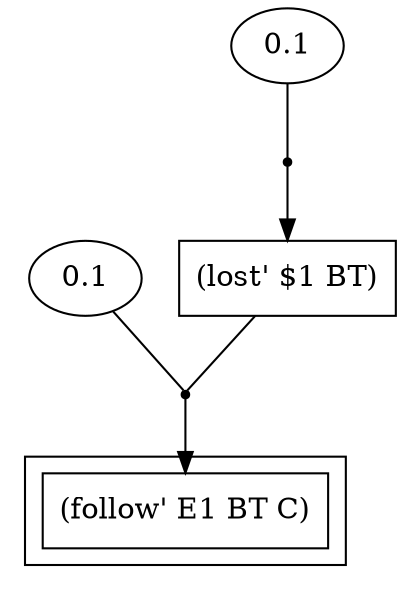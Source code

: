 digraph proof {
 graph [rankdir="TB"]
  e0 [label="0.1"];
  e1 [label="0.1"];
  i0 [shape=box label="(lost' $1 BT)"];
  r0 [shape=point];
  r0 -> o0
  i0 -> r0 [arrowhead=none]
  e0 -> r0 [arrowhead=none]
  r1 [shape=point];
  r1 -> i0
  e1 -> r1 [arrowhead=none]
 subgraph cluster {  o0 [shape=box label="(follow' E1 BT C)"];
 }
}

